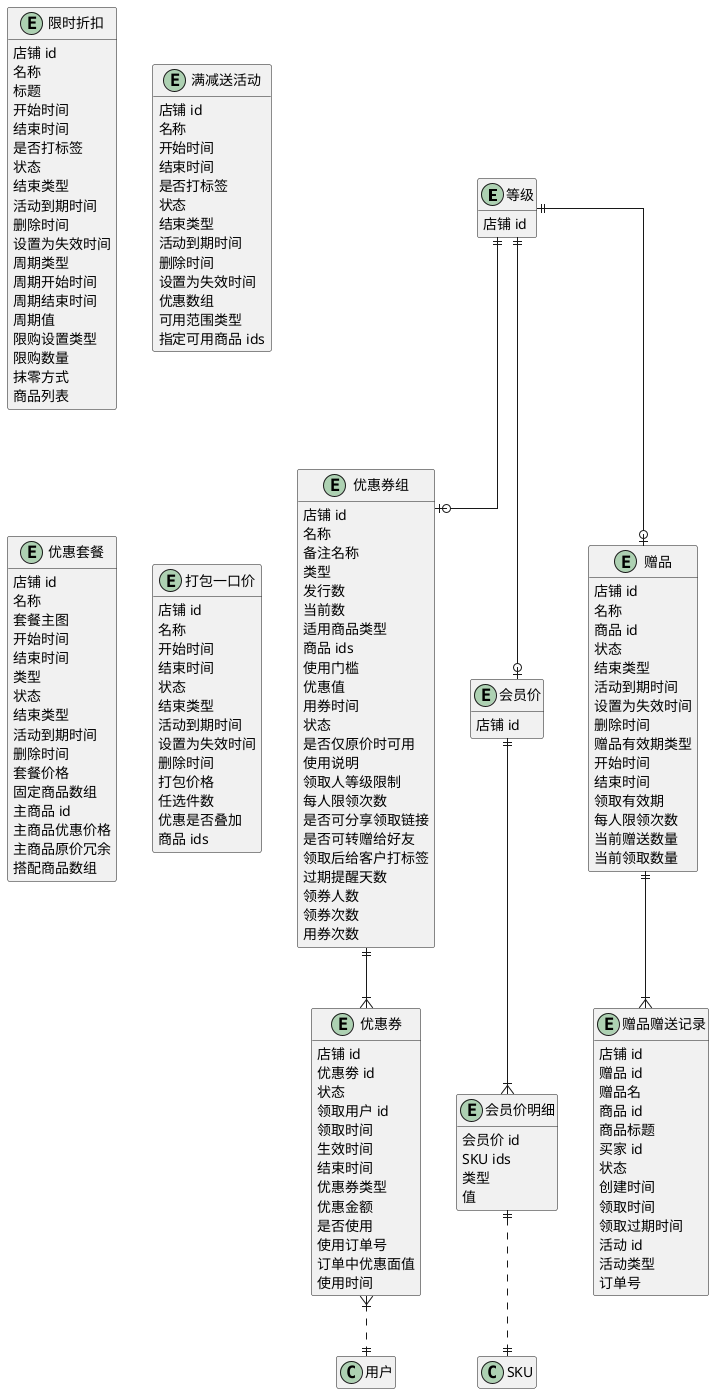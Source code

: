 @startuml 营销UML
hide empty members
skinparam linetype ortho

entity 等级 {
    店铺 id
}
entity 优惠券组 {
    店铺 id
    ' 不为空
    名称
    备注名称
    ' 满减券/折扣券/随机金额券/兑换商品券，不为空
    类型
    ' 总库存，不为空
    发行数
    ' 剩余库存，不为空
    当前数
    ' 全部可用/指定可用/指定不可用，不为空
    适用商品类型
    ' 不为空
    商品 ids
    ' 不为空
    ' {
    '   类型：无门槛/订单价/订单数
    '   value1：
    ' }
    使用门槛
    ' 不同类型优惠值不同，不为空
    ' {
    '   类型：打折/满减/随机 a~b
    '   value1：
    '   value2：
    ' }
    优惠值
    ' 不为空
    ' {
    '   类型：固定时间/领券 a 天后生效有效期 b 天
    '   value1：
    '   value2：
    '   ......
    ' }
    用券时间
    ' 未开始/进行中（有效）/已结束（过期）/已删除，不为空
    状态
    是否仅原价时可用
    ' 自动生成，可修改
    使用说明
    ' 不为空
    ' -1：不限制所有人可领
    ' >-1：等级 id，逗号分隔
    领取人等级限制
    ' 不为空
    ' -1：不限次数
    ' >-1：n 次
    每人限领次数
    是否可分享领取链接
    是否可转赠给好友
    ' 标签 ids
    领取后给客户打标签
    ' -1：不提醒
    ' >-1：天数
    过期提醒天数
    领券人数
    领券次数
    用券次数
}
entity 优惠券 {
    店铺 id
    优惠劵 id
    ' 1-生效中
    ' 3-已过期
    ' 4-已删除
    ' 5-已使用
    状态
    领取用户 id
    领取时间
    ' 根据优惠券组的用券时间生成
    生效时间
    结束时间
    ' 根据优惠券组的优惠值生成
    优惠券类型
    优惠金额
    是否使用
    使用订单号
    订单中优惠面值
    使用时间
}
entity 会员价 {
    店铺 id
}
entity 会员价明细 {
    会员价 id
    SKU ids
    ' 指定价/打折/减价
    类型
    值
}
entity 赠品 {
    店铺 id
    名称
    商品 id
    ' 1-未开始
    ' 2-进行中
    ' 3-已结束
    ' 4-已删除
    状态
    ' 1-活动到期
    ' 2-手动删除
    ' 3-手动失效
    结束类型
    活动到期时间
    设置为失效时间
    删除时间
    ' 长期/区间
    赠品有效期类型
    开始时间
    结束时间
    领取有效期
    ' -1：不限次数
    每人限领次数
    ' 已发放
    当前赠送数量
    ' 已兑换
    当前领取数量
}
entity 赠品赠送记录 {
    店铺 id
    赠品 id
    赠品名
    商品 id
    商品标题
    买家 id
    ' 1-待领取
    ' 2-已领取
    ' 3-已过期
    状态
    ' 赠送时间（发放时间）
    创建时间
    领取时间
    领取过期时间
    活动 id
    ' 1-满减/送活动
    ' 2-刮刮卡活动
    ' ......
    活动类型
    订单号
}
entity 限时折扣 {
    店铺 id
    名称
    标题
    开始时间
    结束时间
    是否打标签
    ' 1-未开始
    ' 2-进行中
    ' 3-已结束
    ' 4-已删除
    状态
    ' 1-活动到期
    ' 2-手动删除
    ' 3-手动失效
    结束类型
    活动到期时间
    删除时间
    设置为失效时间
    周期类型
    周期开始时间
    周期结束时间
    ' 每月几号/每周
    周期值
    ' 0-不限购
    ' 1-每人每种商品限购件数
    ' 2-每种商品前件数享受折扣
    限购设置类型
    限购数量
    ' 1-不抹零
    ' 2-抹去角和分
    ' 3-抹去分
    抹零方式
    ' {
    '   商品 id：,
    '   打折方式：打折/减价/促销价,
    '   值
    ' }
    商品列表
}
entity 满减送活动 {
    店铺 id
    名称
    开始时间
    结束时间
    是否打标签
    ' 1-未开始
    ' 2-进行中
    ' 3-已结束
    ' 4-已删除
    状态
    ' 1-活动到期
    ' 2-手动删除
    ' 3-手动失效
    结束类型
    活动到期时间
    删除时间
    设置为失效时间
    ' 多级优惠
    ' [{
    '   满足金额: '',
    '   减现金: '',
    '   折扣: '',
    '   是否包邮: '',
    '   积分: '',
    '   优惠劵分组 id,
    '   优惠劵数量,
    '   是否送赠品,
    '   赠品 id
    ' }]
    优惠数组
    ' 1-部分（ALL）：全部商品可用
    ' 2-全部（PART）：部分商品可用，或指定商品可用
    可用范围类型
    指定可用商品 ids
}
' 不允许编辑价格、规格等信息
entity 优惠套餐 {
    店铺 id
    名称
    套餐主图
    开始时间
    结束时间
    ' 1-固定套餐
    ' 2-搭配套餐
    类型
    ' 1-未开始
    ' 2-进行中
    ' 3-已结束
    ' 4-已删除
    状态
    ' 1-活动到期
    ' 2-手动删除
    结束类型
    活动到期时间
    删除时间
    套餐价格
    ' 商品原价最小值
    ' 商品原价最大值
    ' ========== 固定套餐使用 ==========
    ' [{
    '   商品 id: '',
    '   商品 SKU id: '',
    '   优惠价格: '',
    '   原价: ''
    ' }]
    固定商品数组
    ' ========== 搭配套餐使用 ==========
    主商品 id
    主商品优惠价格
    主商品原价冗余
    ' [{
    '   商品 id: '',
    '   商品 SKU id: '',
    '   优惠价格: '',
    '   原价: ''
    ' }]
    搭配商品数组
}
' 允许编辑价格、规格等信息
entity 打包一口价 {
    店铺 id
    名称
    开始时间
    结束时间
    ' 1-未开始
    ' 2-进行中
    ' 3-已结束
    ' 4-已删除
    状态
    ' 1-活动到期
    ' 2-手动删除
    ' 3-手动失效
    结束类型
    活动到期时间
    设置为失效时间
    删除时间
    打包价格
    任选件数
    优惠是否叠加
    商品 ids
}

' 等级
等级 ||--o| 赠品
等级 ||--o| 优惠券组
等级 ||--o| 会员价
' 赠品
赠品 ||--|{ 赠品赠送记录
' 优惠券
优惠券组 ||--|{ 优惠券
优惠券 }|..|| 用户
' 会员价
会员价 ||--|{ 会员价明细
会员价明细 ||..|| SKU

' 权益

@enduml